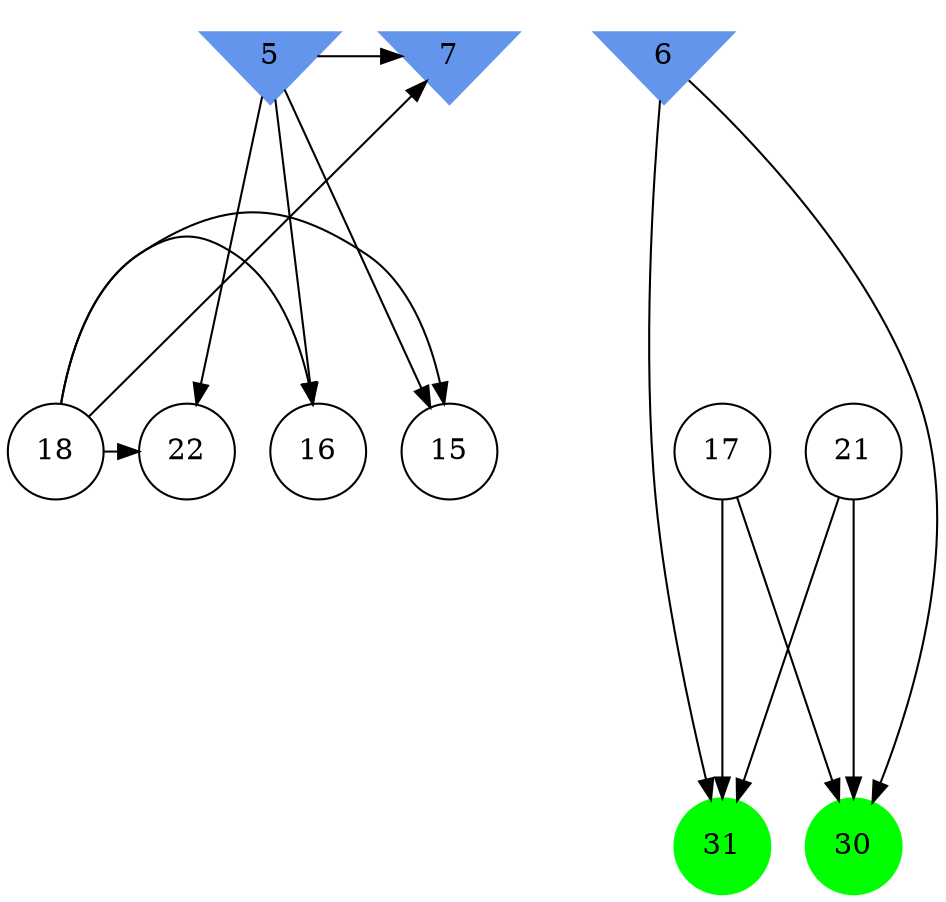 digraph brain {
	ranksep=2.0;
	5 [shape=invtriangle,style=filled,color=cornflowerblue];
	6 [shape=invtriangle,style=filled,color=cornflowerblue];
	7 [shape=invtriangle,style=filled,color=cornflowerblue];
	15 [shape=circle,color=black];
	16 [shape=circle,color=black];
	17 [shape=circle,color=black];
	18 [shape=circle,color=black];
	21 [shape=circle,color=black];
	22 [shape=circle,color=black];
	30 [shape=circle,style=filled,color=green];
	31 [shape=circle,style=filled,color=green];
	5	->	16;
	5	->	22;
	5	->	7;
	5	->	15;
	18	->	16;
	18	->	22;
	18	->	7;
	18	->	15;
	6	->	31;
	6	->	30;
	17	->	31;
	17	->	30;
	21	->	31;
	21	->	30;
	{ rank=same; 5; 6; 7; }
	{ rank=same; 15; 16; 17; 18; 21; 22; }
	{ rank=same; 30; 31; }
}
